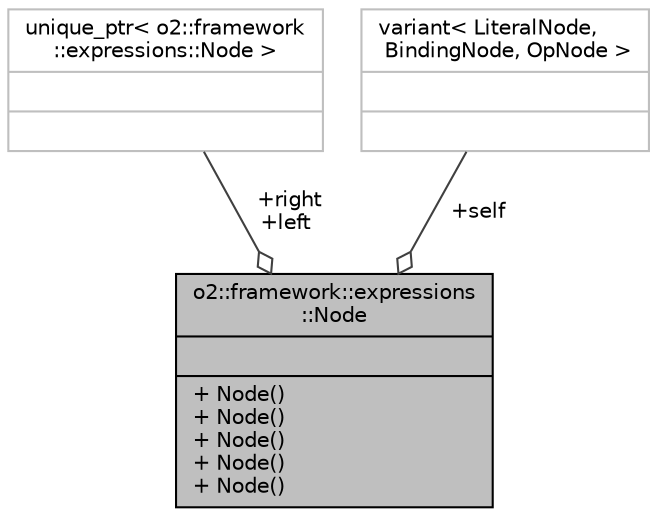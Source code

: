 digraph "o2::framework::expressions::Node"
{
 // INTERACTIVE_SVG=YES
  bgcolor="transparent";
  edge [fontname="Helvetica",fontsize="10",labelfontname="Helvetica",labelfontsize="10"];
  node [fontname="Helvetica",fontsize="10",shape=record];
  Node1 [label="{o2::framework::expressions\l::Node\n||+ Node()\l+ Node()\l+ Node()\l+ Node()\l+ Node()\l}",height=0.2,width=0.4,color="black", fillcolor="grey75", style="filled", fontcolor="black"];
  Node2 -> Node1 [color="grey25",fontsize="10",style="solid",label=" +right\n+left" ,arrowhead="odiamond",fontname="Helvetica"];
  Node2 [label="{unique_ptr\< o2::framework\l::expressions::Node \>\n||}",height=0.2,width=0.4,color="grey75"];
  Node3 -> Node1 [color="grey25",fontsize="10",style="solid",label=" +self" ,arrowhead="odiamond",fontname="Helvetica"];
  Node3 [label="{variant\< LiteralNode,\l BindingNode, OpNode \>\n||}",height=0.2,width=0.4,color="grey75"];
}
